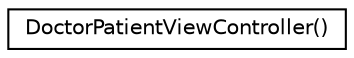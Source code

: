digraph G
{
  edge [fontname="Helvetica",fontsize="10",labelfontname="Helvetica",labelfontsize="10"];
  node [fontname="Helvetica",fontsize="10",shape=record];
  rankdir="LR";
  Node1 [label="DoctorPatientViewController()",height=0.2,width=0.4,color="black", fillcolor="white", style="filled",URL="$interface_doctor_patient_view_controller_07_08.html"];
}
